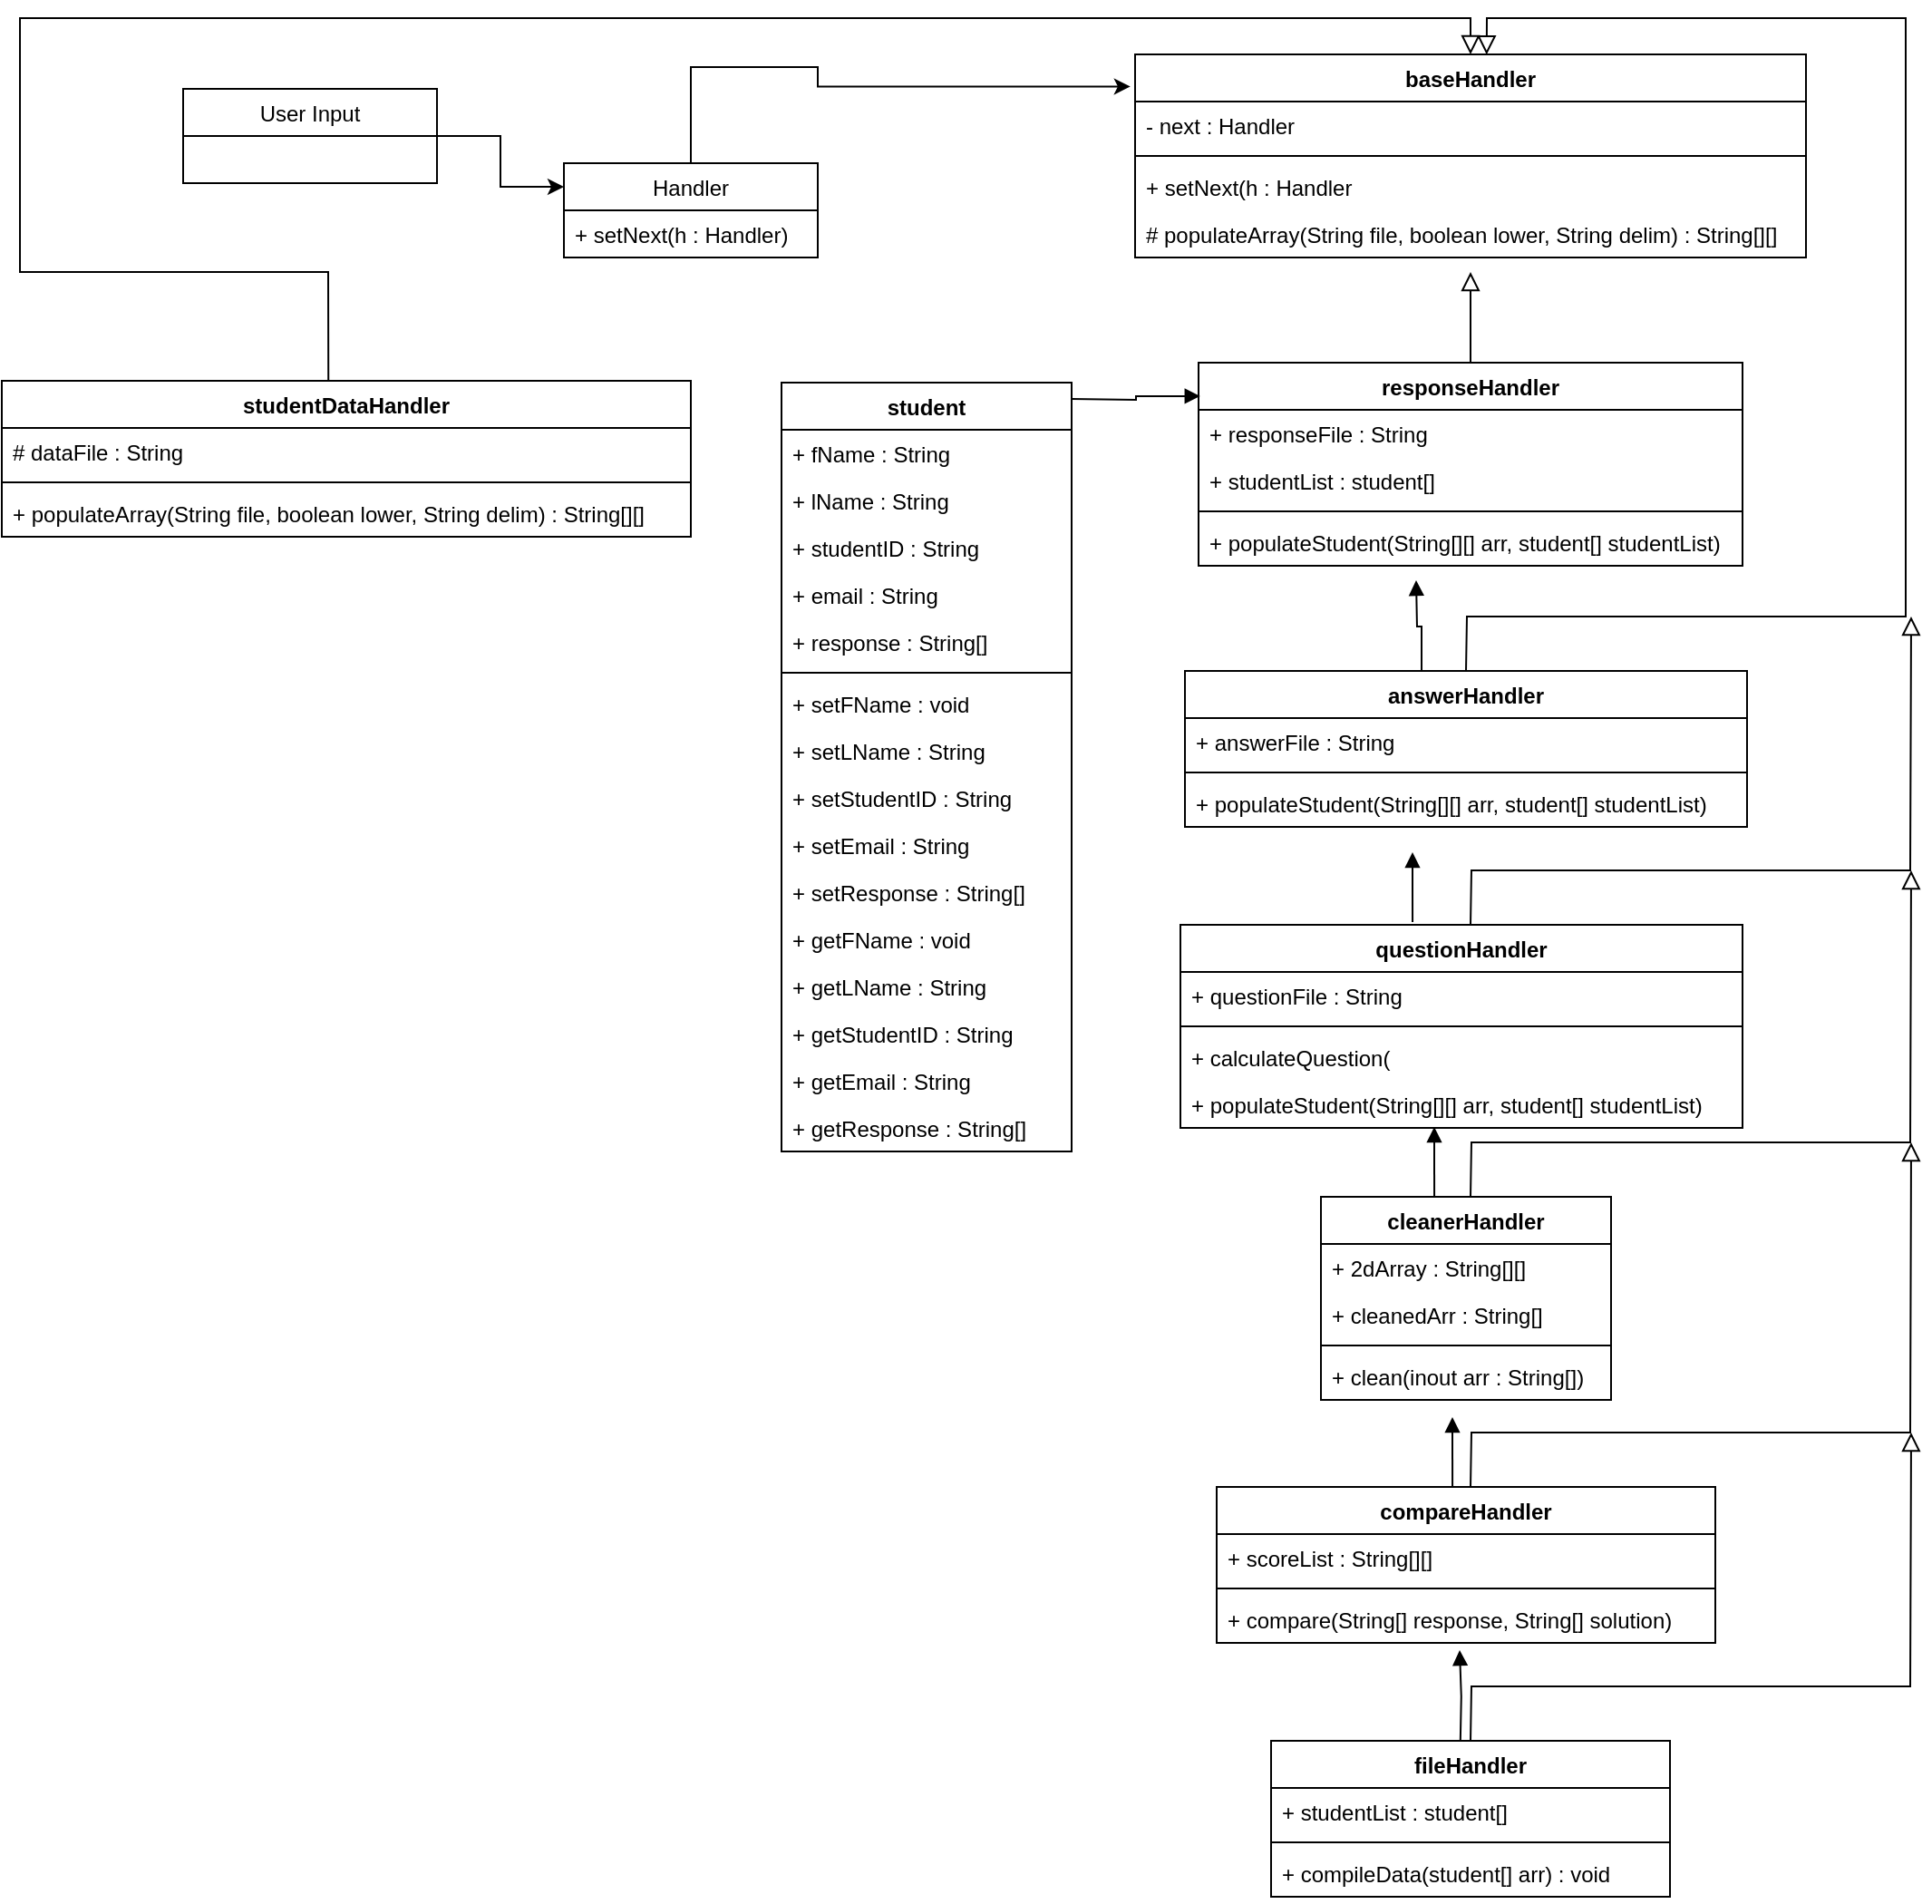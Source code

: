 <mxfile version="20.5.3" type="device"><diagram id="73HRTt5fgBROcf9GsZLz" name="Page-1"><mxGraphModel dx="2272" dy="754" grid="1" gridSize="10" guides="1" tooltips="1" connect="1" arrows="1" fold="1" page="1" pageScale="1" pageWidth="850" pageHeight="1400" math="0" shadow="0"><root><mxCell id="0"/><mxCell id="1" parent="0"/><mxCell id="4-FvOzDTyUN3m1YPLijg-45" style="edgeStyle=orthogonalEdgeStyle;rounded=0;orthogonalLoop=1;jettySize=auto;html=1;exitX=1;exitY=0.5;exitDx=0;exitDy=0;entryX=0;entryY=0.25;entryDx=0;entryDy=0;" parent="1" source="4q3OVK6k5sH4pMJDt0qG-1" target="4q3OVK6k5sH4pMJDt0qG-12" edge="1"><mxGeometry relative="1" as="geometry"/></mxCell><mxCell id="4q3OVK6k5sH4pMJDt0qG-1" value="User Input" style="swimlane;fontStyle=0;childLayout=stackLayout;horizontal=1;startSize=26;fillColor=none;horizontalStack=0;resizeParent=1;resizeParentMax=0;resizeLast=0;collapsible=1;marginBottom=0;" parent="1" vertex="1"><mxGeometry x="-470" y="49" width="140" height="52" as="geometry"/></mxCell><mxCell id="4-FvOzDTyUN3m1YPLijg-52" style="edgeStyle=orthogonalEdgeStyle;rounded=0;orthogonalLoop=1;jettySize=auto;html=1;exitX=0.5;exitY=0;exitDx=0;exitDy=0;entryX=-0.007;entryY=0.158;entryDx=0;entryDy=0;entryPerimeter=0;" parent="1" source="4q3OVK6k5sH4pMJDt0qG-12" target="4q3OVK6k5sH4pMJDt0qG-20" edge="1"><mxGeometry relative="1" as="geometry"><Array as="points"><mxPoint x="-120" y="37"/></Array></mxGeometry></mxCell><mxCell id="4q3OVK6k5sH4pMJDt0qG-12" value="Handler" style="swimlane;fontStyle=0;childLayout=stackLayout;horizontal=1;startSize=26;fillColor=none;horizontalStack=0;resizeParent=1;resizeParentMax=0;resizeLast=0;collapsible=1;marginBottom=0;" parent="1" vertex="1"><mxGeometry x="-260" y="90" width="140" height="52" as="geometry"/></mxCell><mxCell id="4q3OVK6k5sH4pMJDt0qG-13" value="+ setNext(h : Handler)" style="text;strokeColor=none;fillColor=none;align=left;verticalAlign=top;spacingLeft=4;spacingRight=4;overflow=hidden;rotatable=0;points=[[0,0.5],[1,0.5]];portConstraint=eastwest;" parent="4q3OVK6k5sH4pMJDt0qG-12" vertex="1"><mxGeometry y="26" width="140" height="26" as="geometry"/></mxCell><mxCell id="4q3OVK6k5sH4pMJDt0qG-20" value="baseHandler" style="swimlane;fontStyle=1;align=center;verticalAlign=top;childLayout=stackLayout;horizontal=1;startSize=26;horizontalStack=0;resizeParent=1;resizeParentMax=0;resizeLast=0;collapsible=1;marginBottom=0;" parent="1" vertex="1"><mxGeometry x="55" y="30" width="370" height="112" as="geometry"/></mxCell><mxCell id="4q3OVK6k5sH4pMJDt0qG-21" value="- next : Handler" style="text;strokeColor=none;fillColor=none;align=left;verticalAlign=top;spacingLeft=4;spacingRight=4;overflow=hidden;rotatable=0;points=[[0,0.5],[1,0.5]];portConstraint=eastwest;" parent="4q3OVK6k5sH4pMJDt0qG-20" vertex="1"><mxGeometry y="26" width="370" height="26" as="geometry"/></mxCell><mxCell id="4q3OVK6k5sH4pMJDt0qG-22" value="" style="line;strokeWidth=1;fillColor=none;align=left;verticalAlign=middle;spacingTop=-1;spacingLeft=3;spacingRight=3;rotatable=0;labelPosition=right;points=[];portConstraint=eastwest;strokeColor=inherit;" parent="4q3OVK6k5sH4pMJDt0qG-20" vertex="1"><mxGeometry y="52" width="370" height="8" as="geometry"/></mxCell><mxCell id="4q3OVK6k5sH4pMJDt0qG-23" value="+ setNext(h : Handler" style="text;strokeColor=none;fillColor=none;align=left;verticalAlign=top;spacingLeft=4;spacingRight=4;overflow=hidden;rotatable=0;points=[[0,0.5],[1,0.5]];portConstraint=eastwest;" parent="4q3OVK6k5sH4pMJDt0qG-20" vertex="1"><mxGeometry y="60" width="370" height="26" as="geometry"/></mxCell><mxCell id="4q3OVK6k5sH4pMJDt0qG-25" value="# populateArray(String file, boolean lower, String delim) : String[][]" style="text;strokeColor=none;fillColor=none;align=left;verticalAlign=top;spacingLeft=4;spacingRight=4;overflow=hidden;rotatable=0;points=[[0,0.5],[1,0.5]];portConstraint=eastwest;" parent="4q3OVK6k5sH4pMJDt0qG-20" vertex="1"><mxGeometry y="86" width="370" height="26" as="geometry"/></mxCell><mxCell id="4q3OVK6k5sH4pMJDt0qG-26" value="responseHandler" style="swimlane;fontStyle=1;align=center;verticalAlign=top;childLayout=stackLayout;horizontal=1;startSize=26;horizontalStack=0;resizeParent=1;resizeParentMax=0;resizeLast=0;collapsible=1;marginBottom=0;" parent="1" vertex="1"><mxGeometry x="90" y="200" width="300" height="112" as="geometry"/></mxCell><mxCell id="SS_Et1-OaLUcxT9elfu9-1" value="" style="endArrow=block;endFill=1;html=1;edgeStyle=orthogonalEdgeStyle;align=left;verticalAlign=top;rounded=0;entryX=0.003;entryY=0.165;entryDx=0;entryDy=0;entryPerimeter=0;" parent="4q3OVK6k5sH4pMJDt0qG-26" target="4q3OVK6k5sH4pMJDt0qG-26" edge="1"><mxGeometry x="-1" relative="1" as="geometry"><mxPoint x="-70" y="20" as="sourcePoint"/><mxPoint x="-10" y="20" as="targetPoint"/></mxGeometry></mxCell><mxCell id="4q3OVK6k5sH4pMJDt0qG-27" value="+ responseFile : String" style="text;strokeColor=none;fillColor=none;align=left;verticalAlign=top;spacingLeft=4;spacingRight=4;overflow=hidden;rotatable=0;points=[[0,0.5],[1,0.5]];portConstraint=eastwest;" parent="4q3OVK6k5sH4pMJDt0qG-26" vertex="1"><mxGeometry y="26" width="300" height="26" as="geometry"/></mxCell><mxCell id="4q3OVK6k5sH4pMJDt0qG-30" value="+ studentList : student[]" style="text;strokeColor=none;fillColor=none;align=left;verticalAlign=top;spacingLeft=4;spacingRight=4;overflow=hidden;rotatable=0;points=[[0,0.5],[1,0.5]];portConstraint=eastwest;" parent="4q3OVK6k5sH4pMJDt0qG-26" vertex="1"><mxGeometry y="52" width="300" height="26" as="geometry"/></mxCell><mxCell id="4q3OVK6k5sH4pMJDt0qG-28" value="" style="line;strokeWidth=1;fillColor=none;align=left;verticalAlign=middle;spacingTop=-1;spacingLeft=3;spacingRight=3;rotatable=0;labelPosition=right;points=[];portConstraint=eastwest;strokeColor=inherit;" parent="4q3OVK6k5sH4pMJDt0qG-26" vertex="1"><mxGeometry y="78" width="300" height="8" as="geometry"/></mxCell><mxCell id="4q3OVK6k5sH4pMJDt0qG-29" value="+ populateStudent(String[][] arr, student[] studentList)" style="text;strokeColor=none;fillColor=none;align=left;verticalAlign=top;spacingLeft=4;spacingRight=4;overflow=hidden;rotatable=0;points=[[0,0.5],[1,0.5]];portConstraint=eastwest;" parent="4q3OVK6k5sH4pMJDt0qG-26" vertex="1"><mxGeometry y="86" width="300" height="26" as="geometry"/></mxCell><mxCell id="4q3OVK6k5sH4pMJDt0qG-31" value="answerHandler" style="swimlane;fontStyle=1;align=center;verticalAlign=top;childLayout=stackLayout;horizontal=1;startSize=26;horizontalStack=0;resizeParent=1;resizeParentMax=0;resizeLast=0;collapsible=1;marginBottom=0;" parent="1" vertex="1"><mxGeometry x="82.5" y="370" width="310" height="86" as="geometry"/></mxCell><mxCell id="4q3OVK6k5sH4pMJDt0qG-32" value="+ answerFile : String" style="text;strokeColor=none;fillColor=none;align=left;verticalAlign=top;spacingLeft=4;spacingRight=4;overflow=hidden;rotatable=0;points=[[0,0.5],[1,0.5]];portConstraint=eastwest;" parent="4q3OVK6k5sH4pMJDt0qG-31" vertex="1"><mxGeometry y="26" width="310" height="26" as="geometry"/></mxCell><mxCell id="4q3OVK6k5sH4pMJDt0qG-33" value="" style="line;strokeWidth=1;fillColor=none;align=left;verticalAlign=middle;spacingTop=-1;spacingLeft=3;spacingRight=3;rotatable=0;labelPosition=right;points=[];portConstraint=eastwest;strokeColor=inherit;" parent="4q3OVK6k5sH4pMJDt0qG-31" vertex="1"><mxGeometry y="52" width="310" height="8" as="geometry"/></mxCell><mxCell id="4q3OVK6k5sH4pMJDt0qG-34" value="+ populateStudent(String[][] arr, student[] studentList)" style="text;strokeColor=none;fillColor=none;align=left;verticalAlign=top;spacingLeft=4;spacingRight=4;overflow=hidden;rotatable=0;points=[[0,0.5],[1,0.5]];portConstraint=eastwest;" parent="4q3OVK6k5sH4pMJDt0qG-31" vertex="1"><mxGeometry y="60" width="310" height="26" as="geometry"/></mxCell><mxCell id="4q3OVK6k5sH4pMJDt0qG-35" value="questionHandler" style="swimlane;fontStyle=1;align=center;verticalAlign=top;childLayout=stackLayout;horizontal=1;startSize=26;horizontalStack=0;resizeParent=1;resizeParentMax=0;resizeLast=0;collapsible=1;marginBottom=0;" parent="1" vertex="1"><mxGeometry x="80" y="510" width="310" height="112" as="geometry"/></mxCell><mxCell id="4q3OVK6k5sH4pMJDt0qG-36" value="+ questionFile : String" style="text;strokeColor=none;fillColor=none;align=left;verticalAlign=top;spacingLeft=4;spacingRight=4;overflow=hidden;rotatable=0;points=[[0,0.5],[1,0.5]];portConstraint=eastwest;" parent="4q3OVK6k5sH4pMJDt0qG-35" vertex="1"><mxGeometry y="26" width="310" height="26" as="geometry"/></mxCell><mxCell id="4q3OVK6k5sH4pMJDt0qG-37" value="" style="line;strokeWidth=1;fillColor=none;align=left;verticalAlign=middle;spacingTop=-1;spacingLeft=3;spacingRight=3;rotatable=0;labelPosition=right;points=[];portConstraint=eastwest;strokeColor=inherit;" parent="4q3OVK6k5sH4pMJDt0qG-35" vertex="1"><mxGeometry y="52" width="310" height="8" as="geometry"/></mxCell><mxCell id="4-FvOzDTyUN3m1YPLijg-1" value="+ calculateQuestion(" style="text;strokeColor=none;fillColor=none;align=left;verticalAlign=top;spacingLeft=4;spacingRight=4;overflow=hidden;rotatable=0;points=[[0,0.5],[1,0.5]];portConstraint=eastwest;" parent="4q3OVK6k5sH4pMJDt0qG-35" vertex="1"><mxGeometry y="60" width="310" height="26" as="geometry"/></mxCell><mxCell id="4q3OVK6k5sH4pMJDt0qG-38" value="+ populateStudent(String[][] arr, student[] studentList)" style="text;strokeColor=none;fillColor=none;align=left;verticalAlign=top;spacingLeft=4;spacingRight=4;overflow=hidden;rotatable=0;points=[[0,0.5],[1,0.5]];portConstraint=eastwest;" parent="4q3OVK6k5sH4pMJDt0qG-35" vertex="1"><mxGeometry y="86" width="310" height="26" as="geometry"/></mxCell><mxCell id="4q3OVK6k5sH4pMJDt0qG-39" value="compareHandler" style="swimlane;fontStyle=1;align=center;verticalAlign=top;childLayout=stackLayout;horizontal=1;startSize=26;horizontalStack=0;resizeParent=1;resizeParentMax=0;resizeLast=0;collapsible=1;marginBottom=0;" parent="1" vertex="1"><mxGeometry x="100" y="820" width="275" height="86" as="geometry"/></mxCell><mxCell id="4q3OVK6k5sH4pMJDt0qG-45" value="+ scoreList : String[][]" style="text;strokeColor=none;fillColor=none;align=left;verticalAlign=top;spacingLeft=4;spacingRight=4;overflow=hidden;rotatable=0;points=[[0,0.5],[1,0.5]];portConstraint=eastwest;" parent="4q3OVK6k5sH4pMJDt0qG-39" vertex="1"><mxGeometry y="26" width="275" height="26" as="geometry"/></mxCell><mxCell id="4q3OVK6k5sH4pMJDt0qG-41" value="" style="line;strokeWidth=1;fillColor=none;align=left;verticalAlign=middle;spacingTop=-1;spacingLeft=3;spacingRight=3;rotatable=0;labelPosition=right;points=[];portConstraint=eastwest;strokeColor=inherit;" parent="4q3OVK6k5sH4pMJDt0qG-39" vertex="1"><mxGeometry y="52" width="275" height="8" as="geometry"/></mxCell><mxCell id="4q3OVK6k5sH4pMJDt0qG-42" value="+ compare(String[] response, String[] solution) " style="text;strokeColor=none;fillColor=none;align=left;verticalAlign=top;spacingLeft=4;spacingRight=4;overflow=hidden;rotatable=0;points=[[0,0.5],[1,0.5]];portConstraint=eastwest;" parent="4q3OVK6k5sH4pMJDt0qG-39" vertex="1"><mxGeometry y="60" width="275" height="26" as="geometry"/></mxCell><mxCell id="4q3OVK6k5sH4pMJDt0qG-46" value="fileHandler" style="swimlane;fontStyle=1;align=center;verticalAlign=top;childLayout=stackLayout;horizontal=1;startSize=26;horizontalStack=0;resizeParent=1;resizeParentMax=0;resizeLast=0;collapsible=1;marginBottom=0;" parent="1" vertex="1"><mxGeometry x="130" y="960" width="220" height="86" as="geometry"/></mxCell><mxCell id="4q3OVK6k5sH4pMJDt0qG-47" value="+ studentList : student[]" style="text;strokeColor=none;fillColor=none;align=left;verticalAlign=top;spacingLeft=4;spacingRight=4;overflow=hidden;rotatable=0;points=[[0,0.5],[1,0.5]];portConstraint=eastwest;" parent="4q3OVK6k5sH4pMJDt0qG-46" vertex="1"><mxGeometry y="26" width="220" height="26" as="geometry"/></mxCell><mxCell id="4q3OVK6k5sH4pMJDt0qG-48" value="" style="line;strokeWidth=1;fillColor=none;align=left;verticalAlign=middle;spacingTop=-1;spacingLeft=3;spacingRight=3;rotatable=0;labelPosition=right;points=[];portConstraint=eastwest;strokeColor=inherit;" parent="4q3OVK6k5sH4pMJDt0qG-46" vertex="1"><mxGeometry y="52" width="220" height="8" as="geometry"/></mxCell><mxCell id="4q3OVK6k5sH4pMJDt0qG-49" value="+ compileData(student[] arr) : void" style="text;strokeColor=none;fillColor=none;align=left;verticalAlign=top;spacingLeft=4;spacingRight=4;overflow=hidden;rotatable=0;points=[[0,0.5],[1,0.5]];portConstraint=eastwest;" parent="4q3OVK6k5sH4pMJDt0qG-46" vertex="1"><mxGeometry y="60" width="220" height="26" as="geometry"/></mxCell><mxCell id="4-FvOzDTyUN3m1YPLijg-2" value="cleanerHandler" style="swimlane;fontStyle=1;align=center;verticalAlign=top;childLayout=stackLayout;horizontal=1;startSize=26;horizontalStack=0;resizeParent=1;resizeParentMax=0;resizeLast=0;collapsible=1;marginBottom=0;" parent="1" vertex="1"><mxGeometry x="157.5" y="660" width="160" height="112" as="geometry"/></mxCell><mxCell id="4-FvOzDTyUN3m1YPLijg-3" value="+ 2dArray : String[][]" style="text;strokeColor=none;fillColor=none;align=left;verticalAlign=top;spacingLeft=4;spacingRight=4;overflow=hidden;rotatable=0;points=[[0,0.5],[1,0.5]];portConstraint=eastwest;" parent="4-FvOzDTyUN3m1YPLijg-2" vertex="1"><mxGeometry y="26" width="160" height="26" as="geometry"/></mxCell><mxCell id="4-FvOzDTyUN3m1YPLijg-8" value="+ cleanedArr : String[]" style="text;strokeColor=none;fillColor=none;align=left;verticalAlign=top;spacingLeft=4;spacingRight=4;overflow=hidden;rotatable=0;points=[[0,0.5],[1,0.5]];portConstraint=eastwest;" parent="4-FvOzDTyUN3m1YPLijg-2" vertex="1"><mxGeometry y="52" width="160" height="26" as="geometry"/></mxCell><mxCell id="4-FvOzDTyUN3m1YPLijg-4" value="" style="line;strokeWidth=1;fillColor=none;align=left;verticalAlign=middle;spacingTop=-1;spacingLeft=3;spacingRight=3;rotatable=0;labelPosition=right;points=[];portConstraint=eastwest;strokeColor=inherit;" parent="4-FvOzDTyUN3m1YPLijg-2" vertex="1"><mxGeometry y="78" width="160" height="8" as="geometry"/></mxCell><mxCell id="4-FvOzDTyUN3m1YPLijg-5" value="+ clean(inout arr : String[])" style="text;strokeColor=none;fillColor=none;align=left;verticalAlign=top;spacingLeft=4;spacingRight=4;overflow=hidden;rotatable=0;points=[[0,0.5],[1,0.5]];portConstraint=eastwest;" parent="4-FvOzDTyUN3m1YPLijg-2" vertex="1"><mxGeometry y="86" width="160" height="26" as="geometry"/></mxCell><mxCell id="4-FvOzDTyUN3m1YPLijg-13" value="studentDataHandler" style="swimlane;fontStyle=1;align=center;verticalAlign=top;childLayout=stackLayout;horizontal=1;startSize=26;horizontalStack=0;resizeParent=1;resizeParentMax=0;resizeLast=0;collapsible=1;marginBottom=0;" parent="1" vertex="1"><mxGeometry x="-570" y="210" width="380" height="86" as="geometry"/></mxCell><mxCell id="4-FvOzDTyUN3m1YPLijg-14" value="# dataFile : String" style="text;strokeColor=none;fillColor=none;align=left;verticalAlign=top;spacingLeft=4;spacingRight=4;overflow=hidden;rotatable=0;points=[[0,0.5],[1,0.5]];portConstraint=eastwest;" parent="4-FvOzDTyUN3m1YPLijg-13" vertex="1"><mxGeometry y="26" width="380" height="26" as="geometry"/></mxCell><mxCell id="4-FvOzDTyUN3m1YPLijg-15" value="" style="line;strokeWidth=1;fillColor=none;align=left;verticalAlign=middle;spacingTop=-1;spacingLeft=3;spacingRight=3;rotatable=0;labelPosition=right;points=[];portConstraint=eastwest;strokeColor=inherit;" parent="4-FvOzDTyUN3m1YPLijg-13" vertex="1"><mxGeometry y="52" width="380" height="8" as="geometry"/></mxCell><mxCell id="4-FvOzDTyUN3m1YPLijg-16" value="+ populateArray(String file, boolean lower, String delim) : String[][]" style="text;strokeColor=none;fillColor=none;align=left;verticalAlign=top;spacingLeft=4;spacingRight=4;overflow=hidden;rotatable=0;points=[[0,0.5],[1,0.5]];portConstraint=eastwest;" parent="4-FvOzDTyUN3m1YPLijg-13" vertex="1"><mxGeometry y="60" width="380" height="26" as="geometry"/></mxCell><mxCell id="4-FvOzDTyUN3m1YPLijg-21" value="student" style="swimlane;fontStyle=1;align=center;verticalAlign=top;childLayout=stackLayout;horizontal=1;startSize=26;horizontalStack=0;resizeParent=1;resizeParentMax=0;resizeLast=0;collapsible=1;marginBottom=0;" parent="1" vertex="1"><mxGeometry x="-140" y="211" width="160" height="424" as="geometry"/></mxCell><mxCell id="4-FvOzDTyUN3m1YPLijg-22" value="+ fName : String" style="text;strokeColor=none;fillColor=none;align=left;verticalAlign=top;spacingLeft=4;spacingRight=4;overflow=hidden;rotatable=0;points=[[0,0.5],[1,0.5]];portConstraint=eastwest;" parent="4-FvOzDTyUN3m1YPLijg-21" vertex="1"><mxGeometry y="26" width="160" height="26" as="geometry"/></mxCell><mxCell id="4-FvOzDTyUN3m1YPLijg-25" value="+ lName : String" style="text;strokeColor=none;fillColor=none;align=left;verticalAlign=top;spacingLeft=4;spacingRight=4;overflow=hidden;rotatable=0;points=[[0,0.5],[1,0.5]];portConstraint=eastwest;" parent="4-FvOzDTyUN3m1YPLijg-21" vertex="1"><mxGeometry y="52" width="160" height="26" as="geometry"/></mxCell><mxCell id="4-FvOzDTyUN3m1YPLijg-26" value="+ studentID : String" style="text;strokeColor=none;fillColor=none;align=left;verticalAlign=top;spacingLeft=4;spacingRight=4;overflow=hidden;rotatable=0;points=[[0,0.5],[1,0.5]];portConstraint=eastwest;" parent="4-FvOzDTyUN3m1YPLijg-21" vertex="1"><mxGeometry y="78" width="160" height="26" as="geometry"/></mxCell><mxCell id="4-FvOzDTyUN3m1YPLijg-27" value="+ email : String" style="text;strokeColor=none;fillColor=none;align=left;verticalAlign=top;spacingLeft=4;spacingRight=4;overflow=hidden;rotatable=0;points=[[0,0.5],[1,0.5]];portConstraint=eastwest;" parent="4-FvOzDTyUN3m1YPLijg-21" vertex="1"><mxGeometry y="104" width="160" height="26" as="geometry"/></mxCell><mxCell id="4-FvOzDTyUN3m1YPLijg-28" value="+ response : String[]" style="text;strokeColor=none;fillColor=none;align=left;verticalAlign=top;spacingLeft=4;spacingRight=4;overflow=hidden;rotatable=0;points=[[0,0.5],[1,0.5]];portConstraint=eastwest;" parent="4-FvOzDTyUN3m1YPLijg-21" vertex="1"><mxGeometry y="130" width="160" height="26" as="geometry"/></mxCell><mxCell id="4-FvOzDTyUN3m1YPLijg-23" value="" style="line;strokeWidth=1;fillColor=none;align=left;verticalAlign=middle;spacingTop=-1;spacingLeft=3;spacingRight=3;rotatable=0;labelPosition=right;points=[];portConstraint=eastwest;strokeColor=inherit;" parent="4-FvOzDTyUN3m1YPLijg-21" vertex="1"><mxGeometry y="156" width="160" height="8" as="geometry"/></mxCell><mxCell id="4-FvOzDTyUN3m1YPLijg-24" value="+ setFName : void" style="text;strokeColor=none;fillColor=none;align=left;verticalAlign=top;spacingLeft=4;spacingRight=4;overflow=hidden;rotatable=0;points=[[0,0.5],[1,0.5]];portConstraint=eastwest;" parent="4-FvOzDTyUN3m1YPLijg-21" vertex="1"><mxGeometry y="164" width="160" height="26" as="geometry"/></mxCell><mxCell id="4-FvOzDTyUN3m1YPLijg-36" value="+ setLName : String" style="text;strokeColor=none;fillColor=none;align=left;verticalAlign=top;spacingLeft=4;spacingRight=4;overflow=hidden;rotatable=0;points=[[0,0.5],[1,0.5]];portConstraint=eastwest;" parent="4-FvOzDTyUN3m1YPLijg-21" vertex="1"><mxGeometry y="190" width="160" height="26" as="geometry"/></mxCell><mxCell id="4-FvOzDTyUN3m1YPLijg-35" value="+ setStudentID : String" style="text;strokeColor=none;fillColor=none;align=left;verticalAlign=top;spacingLeft=4;spacingRight=4;overflow=hidden;rotatable=0;points=[[0,0.5],[1,0.5]];portConstraint=eastwest;" parent="4-FvOzDTyUN3m1YPLijg-21" vertex="1"><mxGeometry y="216" width="160" height="26" as="geometry"/></mxCell><mxCell id="4-FvOzDTyUN3m1YPLijg-34" value="+ setEmail : String" style="text;strokeColor=none;fillColor=none;align=left;verticalAlign=top;spacingLeft=4;spacingRight=4;overflow=hidden;rotatable=0;points=[[0,0.5],[1,0.5]];portConstraint=eastwest;" parent="4-FvOzDTyUN3m1YPLijg-21" vertex="1"><mxGeometry y="242" width="160" height="26" as="geometry"/></mxCell><mxCell id="4-FvOzDTyUN3m1YPLijg-33" value="+ setResponse : String[]" style="text;strokeColor=none;fillColor=none;align=left;verticalAlign=top;spacingLeft=4;spacingRight=4;overflow=hidden;rotatable=0;points=[[0,0.5],[1,0.5]];portConstraint=eastwest;" parent="4-FvOzDTyUN3m1YPLijg-21" vertex="1"><mxGeometry y="268" width="160" height="26" as="geometry"/></mxCell><mxCell id="4-FvOzDTyUN3m1YPLijg-41" value="+ getFName : void" style="text;strokeColor=none;fillColor=none;align=left;verticalAlign=top;spacingLeft=4;spacingRight=4;overflow=hidden;rotatable=0;points=[[0,0.5],[1,0.5]];portConstraint=eastwest;" parent="4-FvOzDTyUN3m1YPLijg-21" vertex="1"><mxGeometry y="294" width="160" height="26" as="geometry"/></mxCell><mxCell id="4-FvOzDTyUN3m1YPLijg-40" value="+ getLName : String" style="text;strokeColor=none;fillColor=none;align=left;verticalAlign=top;spacingLeft=4;spacingRight=4;overflow=hidden;rotatable=0;points=[[0,0.5],[1,0.5]];portConstraint=eastwest;" parent="4-FvOzDTyUN3m1YPLijg-21" vertex="1"><mxGeometry y="320" width="160" height="26" as="geometry"/></mxCell><mxCell id="4-FvOzDTyUN3m1YPLijg-39" value="+ getStudentID : String" style="text;strokeColor=none;fillColor=none;align=left;verticalAlign=top;spacingLeft=4;spacingRight=4;overflow=hidden;rotatable=0;points=[[0,0.5],[1,0.5]];portConstraint=eastwest;" parent="4-FvOzDTyUN3m1YPLijg-21" vertex="1"><mxGeometry y="346" width="160" height="26" as="geometry"/></mxCell><mxCell id="4-FvOzDTyUN3m1YPLijg-38" value="+ getEmail : String" style="text;strokeColor=none;fillColor=none;align=left;verticalAlign=top;spacingLeft=4;spacingRight=4;overflow=hidden;rotatable=0;points=[[0,0.5],[1,0.5]];portConstraint=eastwest;" parent="4-FvOzDTyUN3m1YPLijg-21" vertex="1"><mxGeometry y="372" width="160" height="26" as="geometry"/></mxCell><mxCell id="4-FvOzDTyUN3m1YPLijg-37" value="+ getResponse : String[]" style="text;strokeColor=none;fillColor=none;align=left;verticalAlign=top;spacingLeft=4;spacingRight=4;overflow=hidden;rotatable=0;points=[[0,0.5],[1,0.5]];portConstraint=eastwest;" parent="4-FvOzDTyUN3m1YPLijg-21" vertex="1"><mxGeometry y="398" width="160" height="26" as="geometry"/></mxCell><mxCell id="4-FvOzDTyUN3m1YPLijg-54" value="" style="endArrow=block;html=1;rounded=0;align=center;verticalAlign=bottom;endFill=0;labelBackgroundColor=none;endSize=8;exitX=0.474;exitY=0.005;exitDx=0;exitDy=0;exitPerimeter=0;entryX=0.5;entryY=0;entryDx=0;entryDy=0;" parent="1" source="4-FvOzDTyUN3m1YPLijg-13" target="4q3OVK6k5sH4pMJDt0qG-20" edge="1"><mxGeometry relative="1" as="geometry"><mxPoint x="-470" y="210" as="sourcePoint"/><mxPoint x="30" y="210" as="targetPoint"/><Array as="points"><mxPoint x="-390" y="150"/><mxPoint x="-560" y="150"/><mxPoint x="-560" y="10"/><mxPoint x="-70" y="10"/><mxPoint x="240" y="10"/></Array></mxGeometry></mxCell><mxCell id="4-FvOzDTyUN3m1YPLijg-60" value="" style="endArrow=block;html=1;rounded=0;align=center;verticalAlign=bottom;endFill=0;labelBackgroundColor=none;endSize=8;exitX=0.5;exitY=0;exitDx=0;exitDy=0;" parent="1" source="4q3OVK6k5sH4pMJDt0qG-26" edge="1"><mxGeometry relative="1" as="geometry"><mxPoint x="140" y="180" as="sourcePoint"/><mxPoint x="240" y="150" as="targetPoint"/></mxGeometry></mxCell><mxCell id="4-FvOzDTyUN3m1YPLijg-61" value="" style="endArrow=block;html=1;rounded=0;align=center;verticalAlign=bottom;endFill=0;labelBackgroundColor=none;endSize=8;exitX=0.5;exitY=0;exitDx=0;exitDy=0;entryX=0.524;entryY=0.001;entryDx=0;entryDy=0;entryPerimeter=0;" parent="1" source="4q3OVK6k5sH4pMJDt0qG-31" target="4q3OVK6k5sH4pMJDt0qG-20" edge="1"><mxGeometry relative="1" as="geometry"><mxPoint x="240" y="340" as="sourcePoint"/><mxPoint x="250" y="10" as="targetPoint"/><Array as="points"><mxPoint x="238" y="340"/><mxPoint x="480" y="340"/><mxPoint x="480" y="10"/><mxPoint x="249" y="10"/></Array></mxGeometry></mxCell><mxCell id="4-FvOzDTyUN3m1YPLijg-63" value="" style="endArrow=block;html=1;rounded=0;align=center;verticalAlign=bottom;endFill=0;labelBackgroundColor=none;endSize=8;exitX=0.5;exitY=0;exitDx=0;exitDy=0;" parent="1" edge="1"><mxGeometry relative="1" as="geometry"><mxPoint x="240" y="510" as="sourcePoint"/><mxPoint x="483" y="340" as="targetPoint"/><Array as="points"><mxPoint x="240.5" y="480"/><mxPoint x="482.5" y="480"/></Array></mxGeometry></mxCell><mxCell id="SS_Et1-OaLUcxT9elfu9-5" value="" style="endArrow=block;endFill=1;html=1;edgeStyle=orthogonalEdgeStyle;align=left;verticalAlign=top;rounded=0;exitX=0.421;exitY=0.006;exitDx=0;exitDy=0;exitPerimeter=0;" parent="1" source="4q3OVK6k5sH4pMJDt0qG-31" edge="1"><mxGeometry x="-1" relative="1" as="geometry"><mxPoint x="140" y="360" as="sourcePoint"/><mxPoint x="210" y="320" as="targetPoint"/></mxGeometry></mxCell><mxCell id="SS_Et1-OaLUcxT9elfu9-7" value="" style="endArrow=block;endFill=1;html=1;edgeStyle=orthogonalEdgeStyle;align=left;verticalAlign=top;rounded=0;exitX=0.413;exitY=-0.013;exitDx=0;exitDy=0;exitPerimeter=0;" parent="1" source="4q3OVK6k5sH4pMJDt0qG-35" edge="1"><mxGeometry x="-1" relative="1" as="geometry"><mxPoint x="120" y="500" as="sourcePoint"/><mxPoint x="208" y="470" as="targetPoint"/></mxGeometry></mxCell><mxCell id="SS_Et1-OaLUcxT9elfu9-8" value="" style="endArrow=block;endFill=1;html=1;edgeStyle=orthogonalEdgeStyle;align=left;verticalAlign=top;rounded=0;exitX=0.413;exitY=-0.013;exitDx=0;exitDy=0;exitPerimeter=0;" parent="1" edge="1"><mxGeometry x="-1" relative="1" as="geometry"><mxPoint x="220.03" y="660.004" as="sourcePoint"/><mxPoint x="220" y="621.46" as="targetPoint"/></mxGeometry></mxCell><mxCell id="SS_Et1-OaLUcxT9elfu9-9" value="" style="endArrow=block;endFill=1;html=1;edgeStyle=orthogonalEdgeStyle;align=left;verticalAlign=top;rounded=0;exitX=0.413;exitY=-0.013;exitDx=0;exitDy=0;exitPerimeter=0;" parent="1" edge="1"><mxGeometry x="-1" relative="1" as="geometry"><mxPoint x="230.03" y="820.004" as="sourcePoint"/><mxPoint x="230" y="781.46" as="targetPoint"/></mxGeometry></mxCell><mxCell id="SS_Et1-OaLUcxT9elfu9-10" value="" style="endArrow=block;endFill=1;html=1;edgeStyle=orthogonalEdgeStyle;align=left;verticalAlign=top;rounded=0;exitX=0.413;exitY=-0.013;exitDx=0;exitDy=0;exitPerimeter=0;" parent="1" edge="1"><mxGeometry x="-1" relative="1" as="geometry"><mxPoint x="234.41" y="960.004" as="sourcePoint"/><mxPoint x="234" y="910" as="targetPoint"/></mxGeometry></mxCell><mxCell id="SS_Et1-OaLUcxT9elfu9-11" value="" style="endArrow=block;html=1;rounded=0;align=center;verticalAlign=bottom;endFill=0;labelBackgroundColor=none;endSize=8;exitX=0.5;exitY=0;exitDx=0;exitDy=0;" parent="1" edge="1"><mxGeometry relative="1" as="geometry"><mxPoint x="240" y="660" as="sourcePoint"/><mxPoint x="483" y="480" as="targetPoint"/><Array as="points"><mxPoint x="240.5" y="630"/><mxPoint x="482.5" y="630"/></Array></mxGeometry></mxCell><mxCell id="SS_Et1-OaLUcxT9elfu9-12" value="" style="endArrow=block;html=1;rounded=0;align=center;verticalAlign=bottom;endFill=0;labelBackgroundColor=none;endSize=8;exitX=0.5;exitY=0;exitDx=0;exitDy=0;" parent="1" edge="1"><mxGeometry relative="1" as="geometry"><mxPoint x="240" y="820" as="sourcePoint"/><mxPoint x="483" y="630" as="targetPoint"/><Array as="points"><mxPoint x="240.5" y="790"/><mxPoint x="482.5" y="790"/></Array></mxGeometry></mxCell><mxCell id="SS_Et1-OaLUcxT9elfu9-13" value="" style="endArrow=block;html=1;rounded=0;align=center;verticalAlign=bottom;endFill=0;labelBackgroundColor=none;endSize=8;exitX=0.5;exitY=0;exitDx=0;exitDy=0;" parent="1" edge="1"><mxGeometry relative="1" as="geometry"><mxPoint x="240" y="960" as="sourcePoint"/><mxPoint x="483" y="790" as="targetPoint"/><Array as="points"><mxPoint x="240.5" y="930"/><mxPoint x="482.5" y="930"/></Array></mxGeometry></mxCell></root></mxGraphModel></diagram></mxfile>